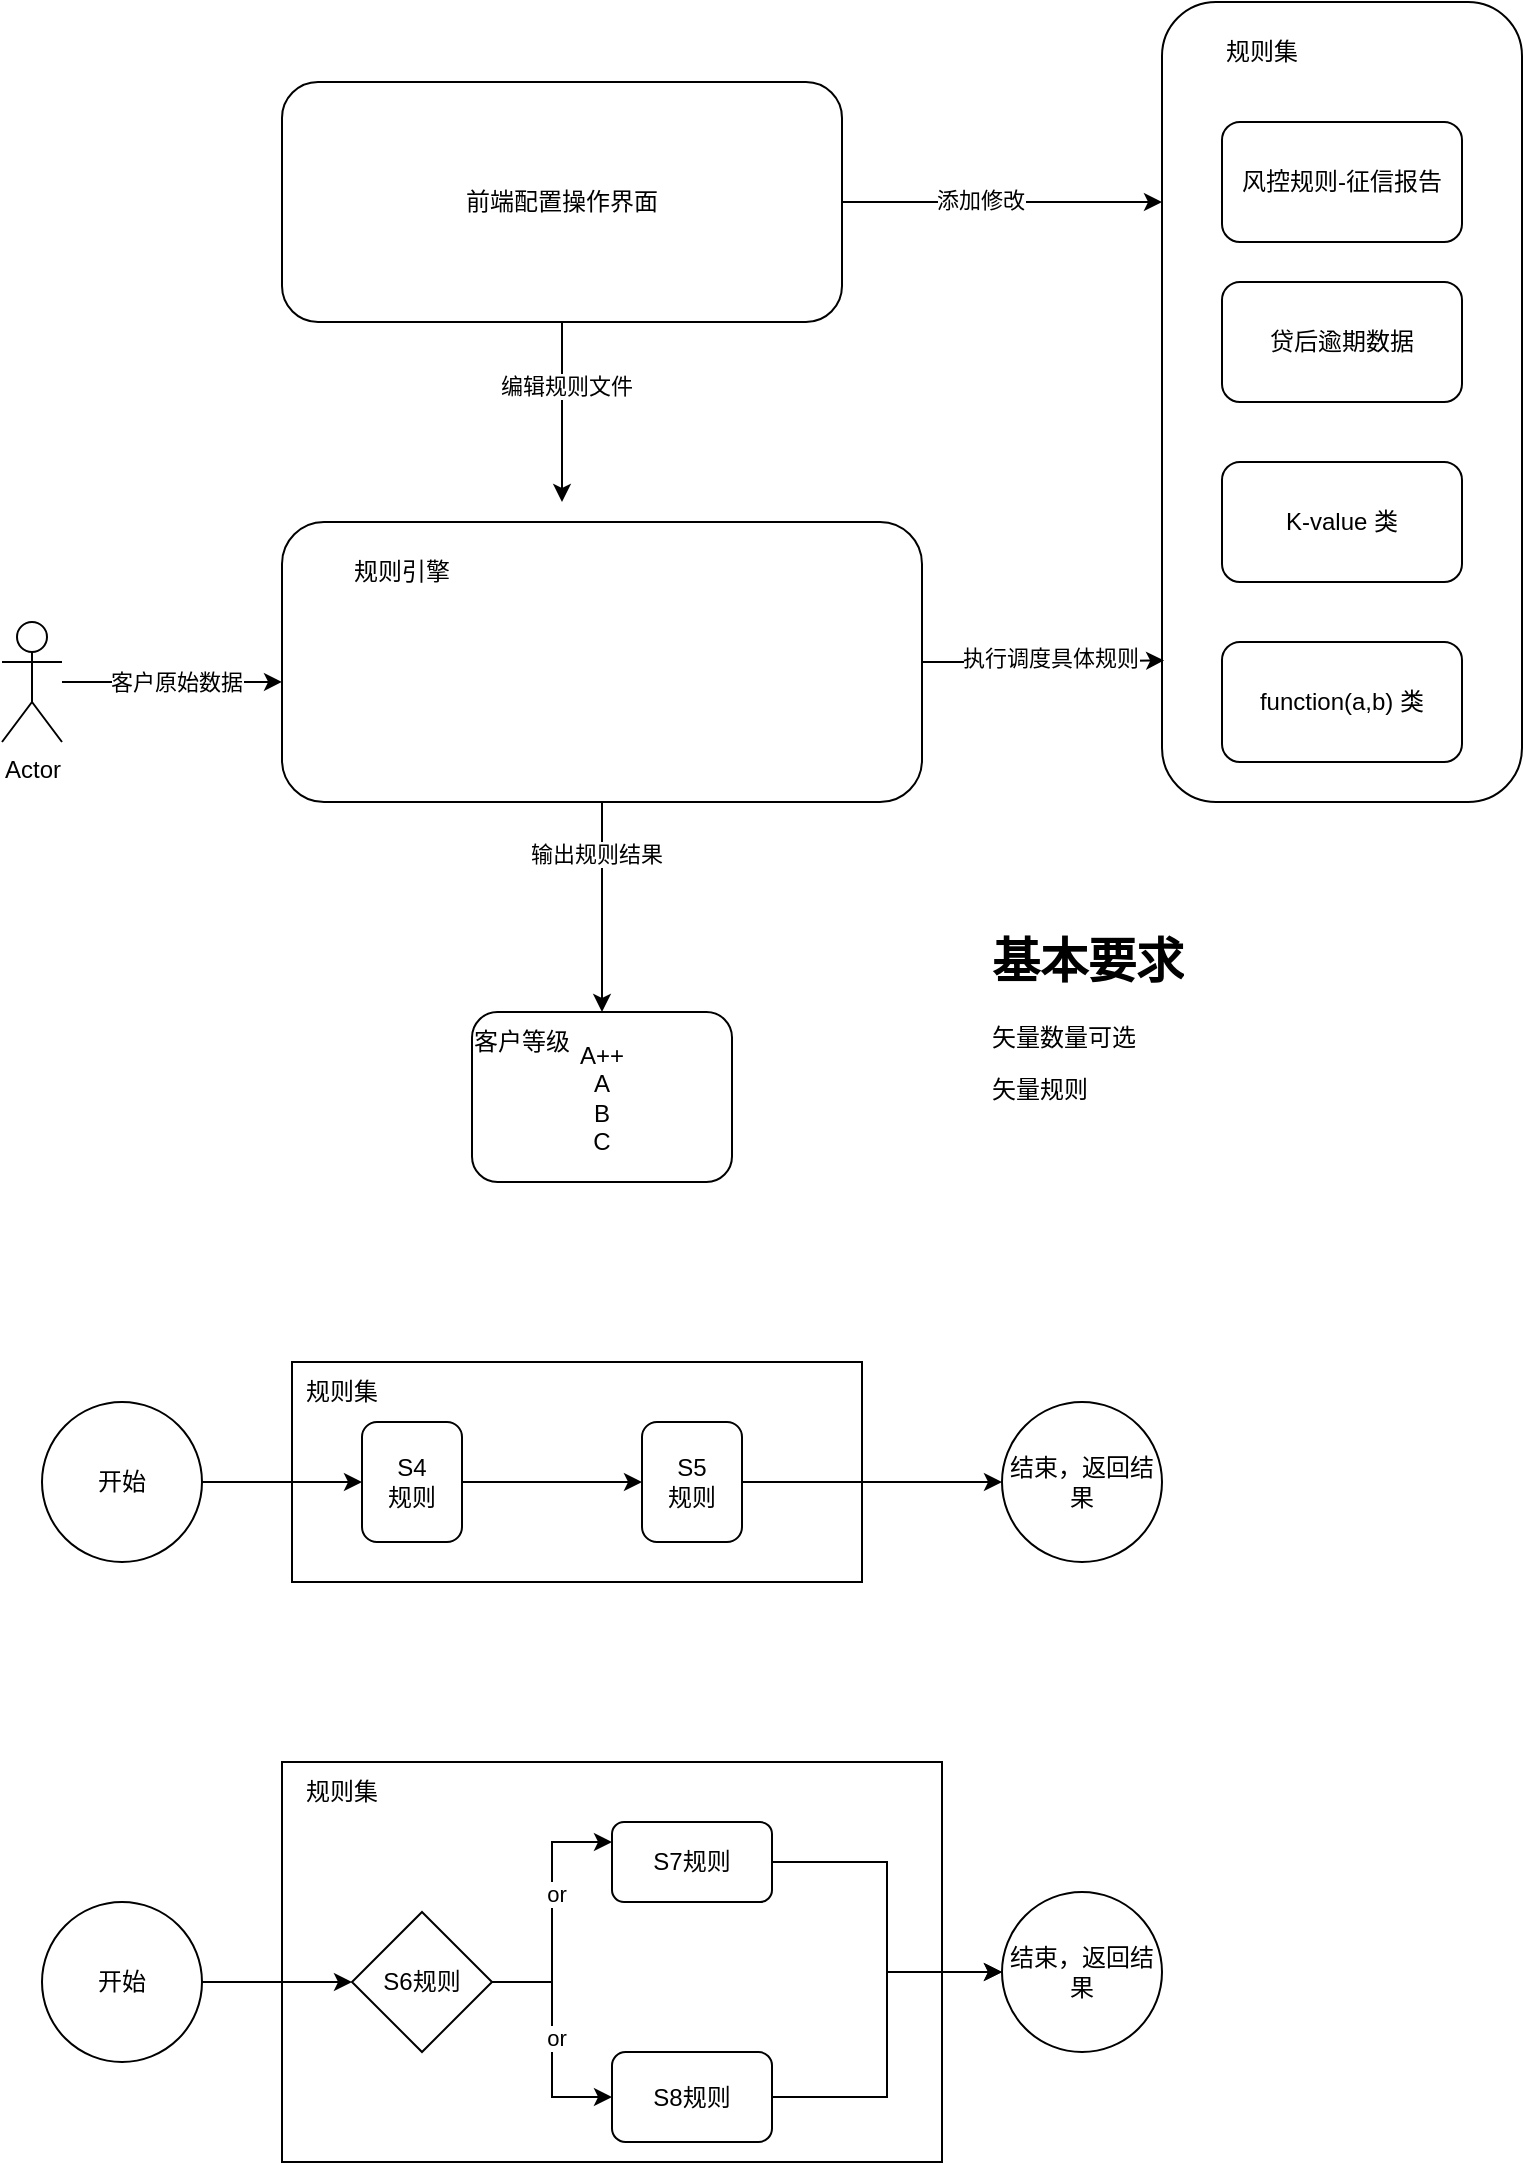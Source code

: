 <mxfile version="22.1.20" type="github">
  <diagram name="第 1 页" id="rjAUkO0vNHYu7uV1Q9YC">
    <mxGraphModel dx="1434" dy="746" grid="1" gridSize="10" guides="1" tooltips="1" connect="1" arrows="1" fold="1" page="1" pageScale="1" pageWidth="827" pageHeight="1169" math="0" shadow="0">
      <root>
        <mxCell id="0" />
        <mxCell id="1" parent="0" />
        <mxCell id="IadNxtHCecKDnva7Nldo-32" value="" style="rounded=0;whiteSpace=wrap;html=1;" vertex="1" parent="1">
          <mxGeometry x="160" y="960" width="330" height="200" as="geometry" />
        </mxCell>
        <mxCell id="IadNxtHCecKDnva7Nldo-30" value="" style="rounded=0;whiteSpace=wrap;html=1;" vertex="1" parent="1">
          <mxGeometry x="165" y="760" width="285" height="110" as="geometry" />
        </mxCell>
        <mxCell id="1iiOVpeckg8WZ8sWALq8-1" value="" style="rounded=1;whiteSpace=wrap;html=1;" parent="1" vertex="1">
          <mxGeometry x="600" y="80" width="180" height="400" as="geometry" />
        </mxCell>
        <mxCell id="1iiOVpeckg8WZ8sWALq8-2" value="风控规则-征信报告" style="rounded=1;whiteSpace=wrap;html=1;" parent="1" vertex="1">
          <mxGeometry x="630" y="140" width="120" height="60" as="geometry" />
        </mxCell>
        <mxCell id="1iiOVpeckg8WZ8sWALq8-3" value="规则集" style="text;html=1;strokeColor=none;fillColor=none;align=center;verticalAlign=middle;whiteSpace=wrap;rounded=0;" parent="1" vertex="1">
          <mxGeometry x="620" y="90" width="60" height="30" as="geometry" />
        </mxCell>
        <mxCell id="1iiOVpeckg8WZ8sWALq8-4" value="贷后逾期数据" style="rounded=1;whiteSpace=wrap;html=1;" parent="1" vertex="1">
          <mxGeometry x="630" y="220" width="120" height="60" as="geometry" />
        </mxCell>
        <mxCell id="1iiOVpeckg8WZ8sWALq8-9" style="edgeStyle=orthogonalEdgeStyle;rounded=0;orthogonalLoop=1;jettySize=auto;html=1;entryX=0;entryY=0.25;entryDx=0;entryDy=0;" parent="1" source="1iiOVpeckg8WZ8sWALq8-5" target="1iiOVpeckg8WZ8sWALq8-1" edge="1">
          <mxGeometry relative="1" as="geometry" />
        </mxCell>
        <mxCell id="1iiOVpeckg8WZ8sWALq8-10" value="添加修改" style="edgeLabel;html=1;align=center;verticalAlign=middle;resizable=0;points=[];" parent="1iiOVpeckg8WZ8sWALq8-9" vertex="1" connectable="0">
          <mxGeometry x="-0.138" y="1" relative="1" as="geometry">
            <mxPoint as="offset" />
          </mxGeometry>
        </mxCell>
        <mxCell id="1iiOVpeckg8WZ8sWALq8-12" style="edgeStyle=orthogonalEdgeStyle;rounded=0;orthogonalLoop=1;jettySize=auto;html=1;" parent="1" source="1iiOVpeckg8WZ8sWALq8-5" edge="1">
          <mxGeometry relative="1" as="geometry">
            <mxPoint x="300" y="330" as="targetPoint" />
          </mxGeometry>
        </mxCell>
        <mxCell id="1iiOVpeckg8WZ8sWALq8-13" value="编辑规则文件" style="edgeLabel;html=1;align=center;verticalAlign=middle;resizable=0;points=[];" parent="1iiOVpeckg8WZ8sWALq8-12" vertex="1" connectable="0">
          <mxGeometry x="-0.293" y="2" relative="1" as="geometry">
            <mxPoint as="offset" />
          </mxGeometry>
        </mxCell>
        <mxCell id="1iiOVpeckg8WZ8sWALq8-5" value="前端配置操作界面" style="rounded=1;whiteSpace=wrap;html=1;" parent="1" vertex="1">
          <mxGeometry x="160" y="120" width="280" height="120" as="geometry" />
        </mxCell>
        <mxCell id="1iiOVpeckg8WZ8sWALq8-17" style="edgeStyle=orthogonalEdgeStyle;rounded=0;orthogonalLoop=1;jettySize=auto;html=1;entryX=0.5;entryY=0;entryDx=0;entryDy=0;" parent="1" source="1iiOVpeckg8WZ8sWALq8-6" target="1iiOVpeckg8WZ8sWALq8-16" edge="1">
          <mxGeometry relative="1" as="geometry" />
        </mxCell>
        <mxCell id="1iiOVpeckg8WZ8sWALq8-18" value="输出规则结果" style="edgeLabel;html=1;align=center;verticalAlign=middle;resizable=0;points=[];" parent="1iiOVpeckg8WZ8sWALq8-17" vertex="1" connectable="0">
          <mxGeometry x="-0.504" y="-3" relative="1" as="geometry">
            <mxPoint as="offset" />
          </mxGeometry>
        </mxCell>
        <mxCell id="1iiOVpeckg8WZ8sWALq8-6" value="" style="rounded=1;whiteSpace=wrap;html=1;" parent="1" vertex="1">
          <mxGeometry x="160" y="340" width="320" height="140" as="geometry" />
        </mxCell>
        <mxCell id="1iiOVpeckg8WZ8sWALq8-7" value="规则引擎" style="text;html=1;strokeColor=none;fillColor=none;align=center;verticalAlign=middle;whiteSpace=wrap;rounded=0;" parent="1" vertex="1">
          <mxGeometry x="190" y="350" width="60" height="30" as="geometry" />
        </mxCell>
        <mxCell id="1iiOVpeckg8WZ8sWALq8-14" style="edgeStyle=orthogonalEdgeStyle;rounded=0;orthogonalLoop=1;jettySize=auto;html=1;entryX=0.006;entryY=0.823;entryDx=0;entryDy=0;entryPerimeter=0;" parent="1" source="1iiOVpeckg8WZ8sWALq8-6" target="1iiOVpeckg8WZ8sWALq8-1" edge="1">
          <mxGeometry relative="1" as="geometry" />
        </mxCell>
        <mxCell id="1iiOVpeckg8WZ8sWALq8-15" value="执行调度具体规则" style="edgeLabel;html=1;align=center;verticalAlign=middle;resizable=0;points=[];" parent="1iiOVpeckg8WZ8sWALq8-14" vertex="1" connectable="0">
          <mxGeometry x="0.063" y="1" relative="1" as="geometry">
            <mxPoint as="offset" />
          </mxGeometry>
        </mxCell>
        <mxCell id="1iiOVpeckg8WZ8sWALq8-16" value="A++&lt;br&gt;A&lt;br&gt;B&lt;br&gt;C" style="rounded=1;whiteSpace=wrap;html=1;" parent="1" vertex="1">
          <mxGeometry x="255" y="585" width="130" height="85" as="geometry" />
        </mxCell>
        <mxCell id="1iiOVpeckg8WZ8sWALq8-19" value="Actor" style="shape=umlActor;verticalLabelPosition=bottom;verticalAlign=top;html=1;outlineConnect=0;" parent="1" vertex="1">
          <mxGeometry x="20" y="390" width="30" height="60" as="geometry" />
        </mxCell>
        <mxCell id="1iiOVpeckg8WZ8sWALq8-20" style="edgeStyle=orthogonalEdgeStyle;rounded=0;orthogonalLoop=1;jettySize=auto;html=1;entryX=0;entryY=0.571;entryDx=0;entryDy=0;entryPerimeter=0;" parent="1" source="1iiOVpeckg8WZ8sWALq8-19" target="1iiOVpeckg8WZ8sWALq8-6" edge="1">
          <mxGeometry relative="1" as="geometry" />
        </mxCell>
        <mxCell id="1iiOVpeckg8WZ8sWALq8-21" value="客户原始数据" style="edgeLabel;html=1;align=center;verticalAlign=middle;resizable=0;points=[];" parent="1iiOVpeckg8WZ8sWALq8-20" vertex="1" connectable="0">
          <mxGeometry x="0.037" relative="1" as="geometry">
            <mxPoint as="offset" />
          </mxGeometry>
        </mxCell>
        <mxCell id="1iiOVpeckg8WZ8sWALq8-22" value="客户等级" style="text;html=1;strokeColor=none;fillColor=none;align=center;verticalAlign=middle;whiteSpace=wrap;rounded=0;" parent="1" vertex="1">
          <mxGeometry x="250" y="584.5" width="60" height="30" as="geometry" />
        </mxCell>
        <mxCell id="1iiOVpeckg8WZ8sWALq8-23" value="K-value 类" style="rounded=1;whiteSpace=wrap;html=1;" parent="1" vertex="1">
          <mxGeometry x="630" y="310" width="120" height="60" as="geometry" />
        </mxCell>
        <mxCell id="1iiOVpeckg8WZ8sWALq8-24" value="function(a,b) 类" style="rounded=1;whiteSpace=wrap;html=1;" parent="1" vertex="1">
          <mxGeometry x="630" y="400" width="120" height="60" as="geometry" />
        </mxCell>
        <mxCell id="1iiOVpeckg8WZ8sWALq8-25" value="&lt;h1&gt;基本要求&lt;/h1&gt;&lt;p&gt;矢量数量可选&lt;/p&gt;&lt;p&gt;矢量规则&lt;/p&gt;" style="text;html=1;strokeColor=none;fillColor=none;spacing=5;spacingTop=-20;whiteSpace=wrap;overflow=hidden;rounded=0;" parent="1" vertex="1">
          <mxGeometry x="510" y="540" width="190" height="120" as="geometry" />
        </mxCell>
        <mxCell id="IadNxtHCecKDnva7Nldo-7" style="edgeStyle=orthogonalEdgeStyle;rounded=0;orthogonalLoop=1;jettySize=auto;html=1;" edge="1" parent="1" source="IadNxtHCecKDnva7Nldo-1" target="IadNxtHCecKDnva7Nldo-2">
          <mxGeometry relative="1" as="geometry" />
        </mxCell>
        <mxCell id="IadNxtHCecKDnva7Nldo-1" value="开始" style="ellipse;whiteSpace=wrap;html=1;aspect=fixed;" vertex="1" parent="1">
          <mxGeometry x="40" y="780" width="80" height="80" as="geometry" />
        </mxCell>
        <mxCell id="IadNxtHCecKDnva7Nldo-8" style="edgeStyle=orthogonalEdgeStyle;rounded=0;orthogonalLoop=1;jettySize=auto;html=1;entryX=0;entryY=0.5;entryDx=0;entryDy=0;" edge="1" parent="1" source="IadNxtHCecKDnva7Nldo-2" target="IadNxtHCecKDnva7Nldo-3">
          <mxGeometry relative="1" as="geometry" />
        </mxCell>
        <mxCell id="IadNxtHCecKDnva7Nldo-2" value="S4&lt;br&gt;规则" style="rounded=1;whiteSpace=wrap;html=1;" vertex="1" parent="1">
          <mxGeometry x="200" y="790" width="50" height="60" as="geometry" />
        </mxCell>
        <mxCell id="IadNxtHCecKDnva7Nldo-20" style="edgeStyle=orthogonalEdgeStyle;rounded=0;orthogonalLoop=1;jettySize=auto;html=1;" edge="1" parent="1" source="IadNxtHCecKDnva7Nldo-3" target="IadNxtHCecKDnva7Nldo-9">
          <mxGeometry relative="1" as="geometry" />
        </mxCell>
        <mxCell id="IadNxtHCecKDnva7Nldo-3" value="S5&lt;br&gt;规则" style="rounded=1;whiteSpace=wrap;html=1;" vertex="1" parent="1">
          <mxGeometry x="340" y="790" width="50" height="60" as="geometry" />
        </mxCell>
        <mxCell id="IadNxtHCecKDnva7Nldo-11" style="edgeStyle=orthogonalEdgeStyle;rounded=0;orthogonalLoop=1;jettySize=auto;html=1;entryX=0;entryY=0.25;entryDx=0;entryDy=0;" edge="1" parent="1" source="IadNxtHCecKDnva7Nldo-4" target="IadNxtHCecKDnva7Nldo-5">
          <mxGeometry relative="1" as="geometry" />
        </mxCell>
        <mxCell id="IadNxtHCecKDnva7Nldo-13" value="or" style="edgeLabel;html=1;align=center;verticalAlign=middle;resizable=0;points=[];" vertex="1" connectable="0" parent="IadNxtHCecKDnva7Nldo-11">
          <mxGeometry x="0.139" y="-2" relative="1" as="geometry">
            <mxPoint as="offset" />
          </mxGeometry>
        </mxCell>
        <mxCell id="IadNxtHCecKDnva7Nldo-12" style="edgeStyle=orthogonalEdgeStyle;rounded=0;orthogonalLoop=1;jettySize=auto;html=1;entryX=0;entryY=0.5;entryDx=0;entryDy=0;" edge="1" parent="1" source="IadNxtHCecKDnva7Nldo-4" target="IadNxtHCecKDnva7Nldo-6">
          <mxGeometry relative="1" as="geometry" />
        </mxCell>
        <mxCell id="IadNxtHCecKDnva7Nldo-14" value="or" style="edgeLabel;html=1;align=center;verticalAlign=middle;resizable=0;points=[];" vertex="1" connectable="0" parent="IadNxtHCecKDnva7Nldo-12">
          <mxGeometry x="-0.013" y="2" relative="1" as="geometry">
            <mxPoint as="offset" />
          </mxGeometry>
        </mxCell>
        <mxCell id="IadNxtHCecKDnva7Nldo-4" value="S6规则" style="rhombus;whiteSpace=wrap;html=1;" vertex="1" parent="1">
          <mxGeometry x="195" y="1035" width="70" height="70" as="geometry" />
        </mxCell>
        <mxCell id="IadNxtHCecKDnva7Nldo-28" style="edgeStyle=orthogonalEdgeStyle;rounded=0;orthogonalLoop=1;jettySize=auto;html=1;entryX=0;entryY=0.5;entryDx=0;entryDy=0;" edge="1" parent="1" source="IadNxtHCecKDnva7Nldo-5" target="IadNxtHCecKDnva7Nldo-27">
          <mxGeometry relative="1" as="geometry" />
        </mxCell>
        <mxCell id="IadNxtHCecKDnva7Nldo-5" value="S7规则" style="rounded=1;whiteSpace=wrap;html=1;" vertex="1" parent="1">
          <mxGeometry x="325" y="990" width="80" height="40" as="geometry" />
        </mxCell>
        <mxCell id="IadNxtHCecKDnva7Nldo-29" style="edgeStyle=orthogonalEdgeStyle;rounded=0;orthogonalLoop=1;jettySize=auto;html=1;" edge="1" parent="1" source="IadNxtHCecKDnva7Nldo-6" target="IadNxtHCecKDnva7Nldo-27">
          <mxGeometry relative="1" as="geometry" />
        </mxCell>
        <mxCell id="IadNxtHCecKDnva7Nldo-6" value="S8规则" style="rounded=1;whiteSpace=wrap;html=1;" vertex="1" parent="1">
          <mxGeometry x="325" y="1105" width="80" height="45" as="geometry" />
        </mxCell>
        <mxCell id="IadNxtHCecKDnva7Nldo-9" value="结束，返回结果" style="ellipse;whiteSpace=wrap;html=1;aspect=fixed;" vertex="1" parent="1">
          <mxGeometry x="520" y="780" width="80" height="80" as="geometry" />
        </mxCell>
        <mxCell id="IadNxtHCecKDnva7Nldo-26" style="edgeStyle=orthogonalEdgeStyle;rounded=0;orthogonalLoop=1;jettySize=auto;html=1;" edge="1" parent="1" source="IadNxtHCecKDnva7Nldo-25" target="IadNxtHCecKDnva7Nldo-4">
          <mxGeometry relative="1" as="geometry" />
        </mxCell>
        <mxCell id="IadNxtHCecKDnva7Nldo-25" value="开始" style="ellipse;whiteSpace=wrap;html=1;aspect=fixed;" vertex="1" parent="1">
          <mxGeometry x="40" y="1030" width="80" height="80" as="geometry" />
        </mxCell>
        <mxCell id="IadNxtHCecKDnva7Nldo-27" value="结束，返回结果" style="ellipse;whiteSpace=wrap;html=1;aspect=fixed;" vertex="1" parent="1">
          <mxGeometry x="520" y="1025" width="80" height="80" as="geometry" />
        </mxCell>
        <mxCell id="IadNxtHCecKDnva7Nldo-31" value="规则集" style="text;html=1;strokeColor=none;fillColor=none;align=center;verticalAlign=middle;whiteSpace=wrap;rounded=0;" vertex="1" parent="1">
          <mxGeometry x="160" y="760" width="60" height="30" as="geometry" />
        </mxCell>
        <mxCell id="IadNxtHCecKDnva7Nldo-33" value="规则集" style="text;html=1;strokeColor=none;fillColor=none;align=center;verticalAlign=middle;whiteSpace=wrap;rounded=0;" vertex="1" parent="1">
          <mxGeometry x="160" y="960" width="60" height="30" as="geometry" />
        </mxCell>
      </root>
    </mxGraphModel>
  </diagram>
</mxfile>
